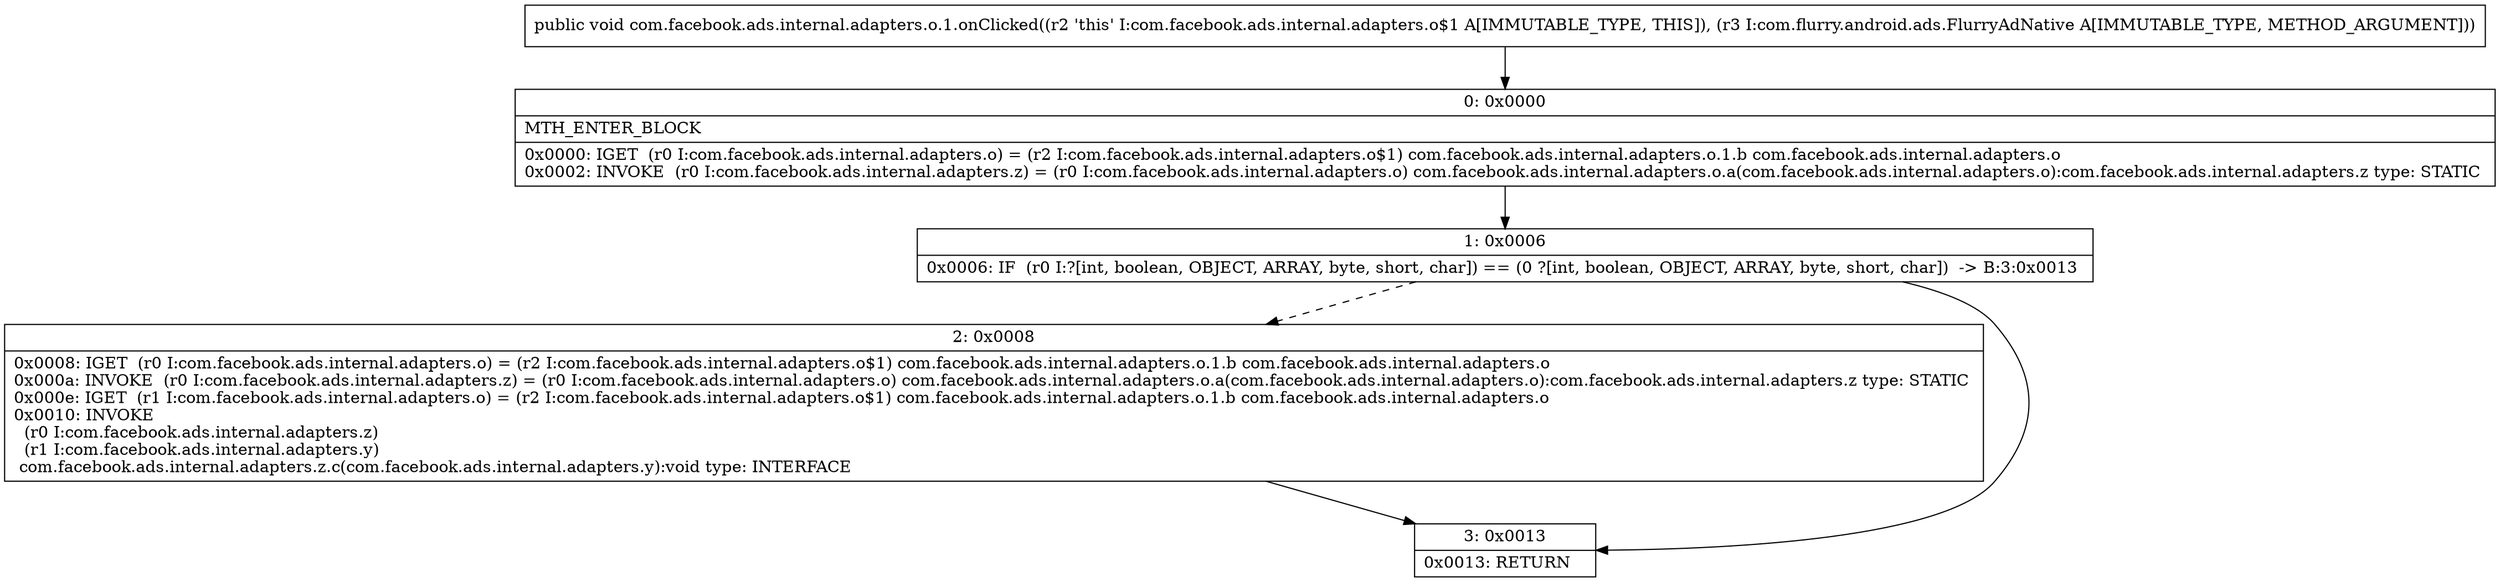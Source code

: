 digraph "CFG forcom.facebook.ads.internal.adapters.o.1.onClicked(Lcom\/flurry\/android\/ads\/FlurryAdNative;)V" {
Node_0 [shape=record,label="{0\:\ 0x0000|MTH_ENTER_BLOCK\l|0x0000: IGET  (r0 I:com.facebook.ads.internal.adapters.o) = (r2 I:com.facebook.ads.internal.adapters.o$1) com.facebook.ads.internal.adapters.o.1.b com.facebook.ads.internal.adapters.o \l0x0002: INVOKE  (r0 I:com.facebook.ads.internal.adapters.z) = (r0 I:com.facebook.ads.internal.adapters.o) com.facebook.ads.internal.adapters.o.a(com.facebook.ads.internal.adapters.o):com.facebook.ads.internal.adapters.z type: STATIC \l}"];
Node_1 [shape=record,label="{1\:\ 0x0006|0x0006: IF  (r0 I:?[int, boolean, OBJECT, ARRAY, byte, short, char]) == (0 ?[int, boolean, OBJECT, ARRAY, byte, short, char])  \-\> B:3:0x0013 \l}"];
Node_2 [shape=record,label="{2\:\ 0x0008|0x0008: IGET  (r0 I:com.facebook.ads.internal.adapters.o) = (r2 I:com.facebook.ads.internal.adapters.o$1) com.facebook.ads.internal.adapters.o.1.b com.facebook.ads.internal.adapters.o \l0x000a: INVOKE  (r0 I:com.facebook.ads.internal.adapters.z) = (r0 I:com.facebook.ads.internal.adapters.o) com.facebook.ads.internal.adapters.o.a(com.facebook.ads.internal.adapters.o):com.facebook.ads.internal.adapters.z type: STATIC \l0x000e: IGET  (r1 I:com.facebook.ads.internal.adapters.o) = (r2 I:com.facebook.ads.internal.adapters.o$1) com.facebook.ads.internal.adapters.o.1.b com.facebook.ads.internal.adapters.o \l0x0010: INVOKE  \l  (r0 I:com.facebook.ads.internal.adapters.z)\l  (r1 I:com.facebook.ads.internal.adapters.y)\l com.facebook.ads.internal.adapters.z.c(com.facebook.ads.internal.adapters.y):void type: INTERFACE \l}"];
Node_3 [shape=record,label="{3\:\ 0x0013|0x0013: RETURN   \l}"];
MethodNode[shape=record,label="{public void com.facebook.ads.internal.adapters.o.1.onClicked((r2 'this' I:com.facebook.ads.internal.adapters.o$1 A[IMMUTABLE_TYPE, THIS]), (r3 I:com.flurry.android.ads.FlurryAdNative A[IMMUTABLE_TYPE, METHOD_ARGUMENT])) }"];
MethodNode -> Node_0;
Node_0 -> Node_1;
Node_1 -> Node_2[style=dashed];
Node_1 -> Node_3;
Node_2 -> Node_3;
}

